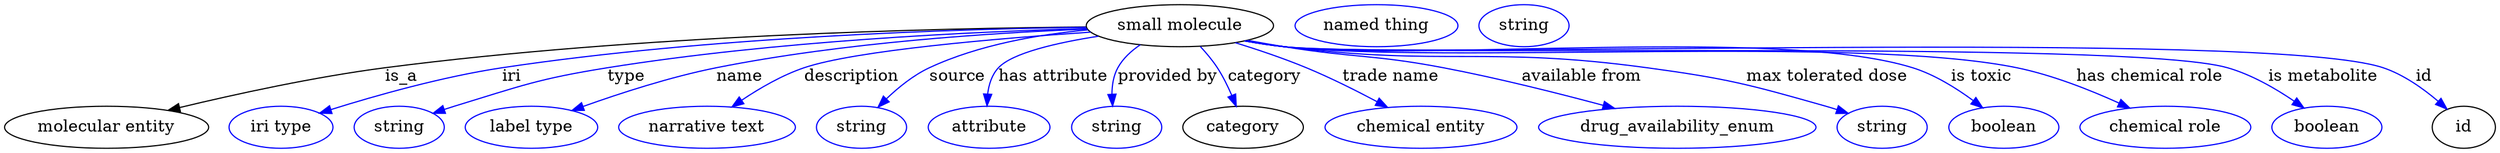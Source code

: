 digraph {
	graph [bb="0,0,2123.1,123"];
	node [label="\N"];
	"small molecule"	[height=0.5,
		label="small molecule",
		pos="1002.1,105",
		width=2.2206];
	"molecular entity"	[height=0.5,
		pos="87.092,18",
		width=2.4192];
	"small molecule" -> "molecular entity"	[label=is_a,
		lp="339.09,61.5",
		pos="e,139.63,32.493 922.26,103.88 795.28,102.79 539.69,96.917 325.09,69 264.9,61.169 197.25,46.364 149.5,34.887"];
	iri	[color=blue,
		height=0.5,
		label="iri type",
		pos="236.09,18",
		width=1.2277];
	"small molecule" -> iri	[color=blue,
		label=iri,
		lp="433.09,61.5",
		pos="e,269.09,30.069 922.29,103.66 810.5,102.17 601.22,95.649 425.09,69 373.95,61.263 316.73,45.021 278.78,33.14",
		style=solid];
	type	[color=blue,
		height=0.5,
		label=string,
		pos="337.09,18",
		width=1.0652];
	"small molecule" -> type	[color=blue,
		label=type,
		lp="531.09,61.5",
		pos="e,366.02,29.979 922.74,102.55 825.94,99.812 657.58,91.887 515.09,69 455.81,59.478 441.51,53.566 384.09,36 381.33,35.155 378.49,34.243 \
375.65,33.294",
		style=solid];
	name	[color=blue,
		height=0.5,
		label="label type",
		pos="450.09,18",
		width=1.5707];
	"small molecule" -> name	[color=blue,
		label=name,
		lp="627.09,61.5",
		pos="e,484.43,32.353 923.05,102.1 842.78,98.977 715.25,90.739 607.09,69 568.12,61.167 525.2,47.105 494.1,35.885",
		style=solid];
	description	[color=blue,
		height=0.5,
		label="narrative text",
		pos="600.09,18",
		width=2.0943];
	"small molecule" -> description	[color=blue,
		label=description,
		lp="721.59,61.5",
		pos="e,620.77,35.38 925.83,99.571 845.54,94.22 724.83,84.022 681.09,69 662.54,62.628 643.78,51.415 628.99,41.221",
		style=solid];
	source	[color=blue,
		height=0.5,
		label=string,
		pos="732.09,18",
		width=1.0652];
	"small molecule" -> source	[color=blue,
		label=source,
		lp="812.09,61.5",
		pos="e,745.58,35.17 923.42,101.7 881.53,97.919 830.13,89.074 788.09,69 774.78,62.645 762.3,52.139 752.51,42.393",
		style=solid];
	"has attribute"	[color=blue,
		height=0.5,
		label=attribute,
		pos="840.09,18",
		width=1.4443];
	"small molecule" -> "has attribute"	[color=blue,
		label="has attribute",
		lp="894.09,61.5",
		pos="e,837.93,36.355 932.3,96.049 896.89,90.536 858.91,81.839 847.09,69 841.5,62.923 839.08,54.547 838.25,46.386",
		style=solid];
	"provided by"	[color=blue,
		height=0.5,
		label=string,
		pos="948.09,18",
		width=1.0652];
	"small molecule" -> "provided by"	[color=blue,
		label="provided by",
		lp="991.59,61.5",
		pos="e,944.62,36.23 968.24,88.634 960.63,83.513 953.51,77.016 949.09,69 945.35,62.203 944.1,54.058 944.05,46.335",
		style=solid];
	category	[height=0.5,
		pos="1056.1,18",
		width=1.4263];
	"small molecule" -> category	[color=blue,
		label=category,
		lp="1074.6,61.5",
		pos="e,1050.2,35.908 1019.6,87.125 1024.7,81.651 1030,75.346 1034.1,69 1038.8,61.737 1043,53.287 1046.4,45.422",
		style=solid];
	"trade name"	[color=blue,
		height=0.5,
		label="chemical entity",
		pos="1207.1,18",
		width=2.2748];
	"small molecule" -> "trade name"	[color=blue,
		label="trade name",
		lp="1181.1,61.5",
		pos="e,1178.8,35.129 1049.5,90.473 1068.6,84.554 1090.6,77.109 1110.1,69 1130.3,60.563 1152.1,49.527 1169.9,39.97",
		style=solid];
	"available from"	[color=blue,
		height=0.5,
		label=drug_availability_enum,
		pos="1425.1,18",
		width=3.2858];
	"small molecule" -> "available from"	[color=blue,
		label="available from",
		lp="1344.6,61.5",
		pos="e,1371.8,34.15 1059.8,92.354 1069.8,90.46 1080.3,88.598 1090.1,87 1150.3,77.213 1166.2,80.448 1226.1,69 1271.9,60.251 1322.8,47.388 \
1361.7,36.9",
		style=solid];
	"max tolerated dose"	[color=blue,
		height=0.5,
		label=string,
		pos="1600.1,18",
		width=1.0652];
	"small molecule" -> "max tolerated dose"	[color=blue,
		label="max tolerated dose",
		lp="1554.1,61.5",
		pos="e,1571.1,29.935 1058.2,91.999 1068.8,90.075 1079.7,88.294 1090.1,87 1227,69.874 1263.4,87.697 1400.1,69 1468.6,59.635 1485.6,54.911 \
1552.1,36 1555.2,35.117 1558.4,34.141 1561.6,33.115",
		style=solid];
	"is toxic"	[color=blue,
		height=0.5,
		label=boolean,
		pos="1703.1,18",
		width=1.2999];
	"small molecule" -> "is toxic"	[color=blue,
		label="is toxic",
		lp="1685.1,61.5",
		pos="e,1685.2,34.893 1057.3,91.963 1068.1,89.991 1079.4,88.202 1090.1,87 1149.4,80.318 1570.2,87.082 1627.1,69 1645.3,63.216 1663.3,51.743 \
1677.1,41.244",
		style=solid];
	"has chemical role"	[color=blue,
		height=0.5,
		label="chemical role",
		pos="1841.1,18",
		width=2.022];
	"small molecule" -> "has chemical role"	[color=blue,
		label="has chemical role",
		lp="1827.6,61.5",
		pos="e,1811,34.434 1057.3,91.923 1068.1,89.954 1079.4,88.177 1090.1,87 1228.2,71.773 1579,97.051 1715.1,69 1745.2,62.792 1777.4,49.897 \
1801.7,38.757",
		style=solid];
	"is metabolite"	[color=blue,
		height=0.5,
		label=boolean,
		pos="1979.1,18",
		width=1.2999];
	"small molecule" -> "is metabolite"	[color=blue,
		label="is metabolite",
		lp="1976.1,61.5",
		pos="e,1959.5,34.488 1057.3,91.868 1068.1,89.904 1079.4,88.142 1090.1,87 1178.9,77.492 1808.1,93.441 1894.1,69 1914.7,63.152 1935.4,51.112 \
1951.2,40.313",
		style=solid];
	id	[height=0.5,
		pos="2096.1,18",
		width=0.75];
	"small molecule" -> id	[color=blue,
		label=id,
		lp="2062.1,61.5",
		pos="e,2081.7,33.516 1057.3,91.841 1068.1,89.879 1079.4,88.125 1090.1,87 1193.6,76.084 1928.4,102.07 2027.1,69 2044.6,63.143 2061.4,51.13 \
2074.1,40.347",
		style=solid];
	"named thing_category"	[color=blue,
		height=0.5,
		label="named thing",
		pos="1169.1,105",
		width=1.9318];
	"small molecule_id"	[color=blue,
		height=0.5,
		label=string,
		pos="1295.1,105",
		width=1.0652];
}
